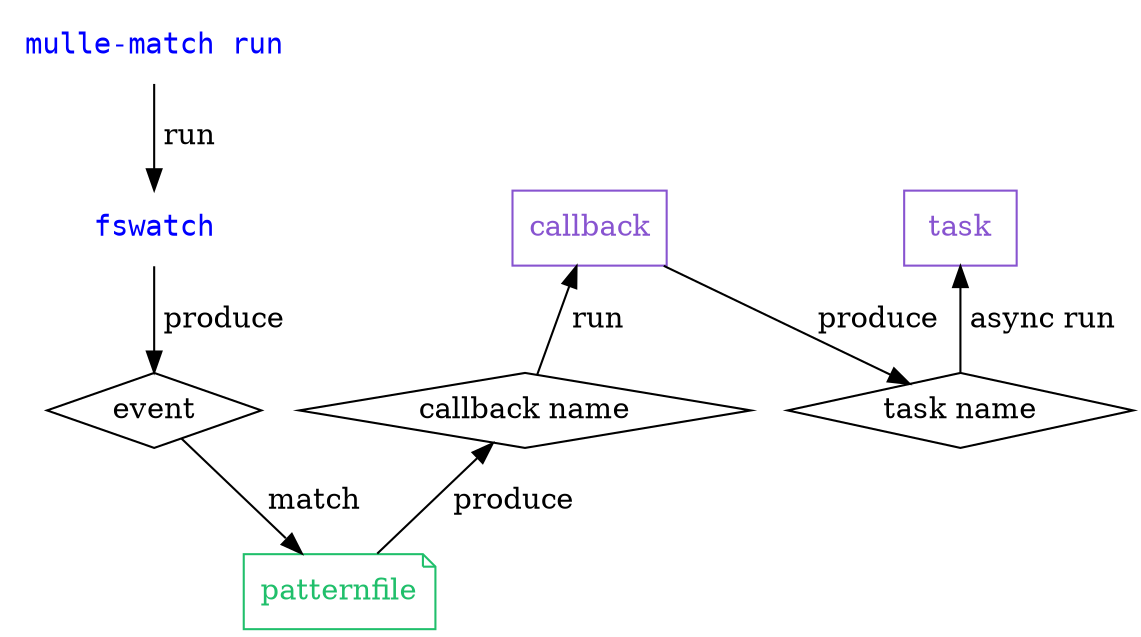 digraph G {
    graph [rankdir = TD];

    { rank="same"; "mulle-match run" }
    { rank="same"; "event", "task name", "callback name" }
    { rank="same"; "fswatch", "callback", "task" }
    { rank="same"; "patternfile" }

    "mulle-match run"   [ shape="none", fontcolor="blue", fontname="monospace"]
    "fswatch"     [ shape="none", fontcolor="blue", fontname="monospace"]

    "mulle-match run" -> "fswatch"     [ label=" run" ]
    "fswatch"   -> event                 [ label=" produce" ]
    event -> "patternfile"               [ label=" match" ]
    "callback name" -> "callback"        [ label=" run" ]
    "task name"  -> "task"               [ label=" async run" ]
    patternfile -> "callback name"       [ label=" produce"]
    callback -> "task name"              [ label=" produce" ]

    event [ shape="diamond"]
    "callback name" [ shape="diamond"]
    "task name" [ shape="diamond"]
    patternfile [ shape="note", color="#20bf6b", fontcolor="#20bf6b" ]
    callback [ shape="record", color="#8854d0", fontcolor="#8854d0" ]
    task [ shape="record", color="#8854d0", fontcolor="#8854d0"]
}
